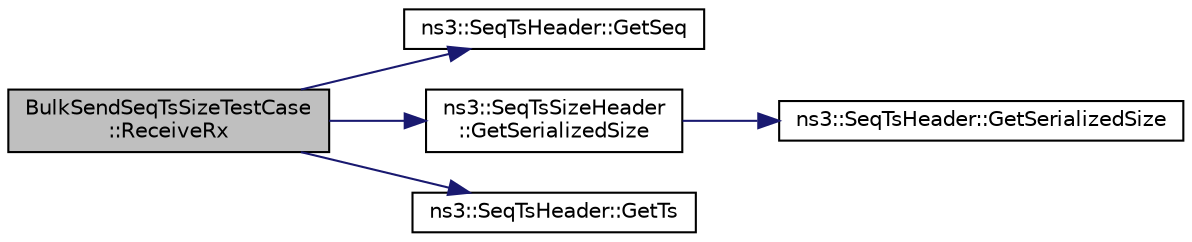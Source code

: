 digraph "BulkSendSeqTsSizeTestCase::ReceiveRx"
{
 // LATEX_PDF_SIZE
  edge [fontname="Helvetica",fontsize="10",labelfontname="Helvetica",labelfontsize="10"];
  node [fontname="Helvetica",fontsize="10",shape=record];
  rankdir="LR";
  Node1 [label="BulkSendSeqTsSizeTestCase\l::ReceiveRx",height=0.2,width=0.4,color="black", fillcolor="grey75", style="filled", fontcolor="black",tooltip=" "];
  Node1 -> Node2 [color="midnightblue",fontsize="10",style="solid",fontname="Helvetica"];
  Node2 [label="ns3::SeqTsHeader::GetSeq",height=0.2,width=0.4,color="black", fillcolor="white", style="filled",URL="$classns3_1_1_seq_ts_header.html#a83ad37711f6aa287d029669d1586337a",tooltip=" "];
  Node1 -> Node3 [color="midnightblue",fontsize="10",style="solid",fontname="Helvetica"];
  Node3 [label="ns3::SeqTsSizeHeader\l::GetSerializedSize",height=0.2,width=0.4,color="black", fillcolor="white", style="filled",URL="$classns3_1_1_seq_ts_size_header.html#a3e6c6710c20400762a491e8caddcccc2",tooltip=" "];
  Node3 -> Node4 [color="midnightblue",fontsize="10",style="solid",fontname="Helvetica"];
  Node4 [label="ns3::SeqTsHeader::GetSerializedSize",height=0.2,width=0.4,color="black", fillcolor="white", style="filled",URL="$classns3_1_1_seq_ts_header.html#ae36d1d96be69335b53f091fb1224160c",tooltip=" "];
  Node1 -> Node5 [color="midnightblue",fontsize="10",style="solid",fontname="Helvetica"];
  Node5 [label="ns3::SeqTsHeader::GetTs",height=0.2,width=0.4,color="black", fillcolor="white", style="filled",URL="$classns3_1_1_seq_ts_header.html#aaeca8817d4da459d0d92a8e100d095d0",tooltip=" "];
}
